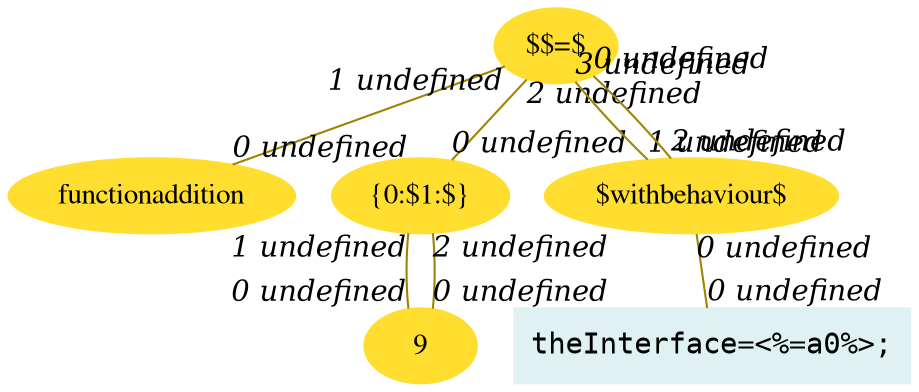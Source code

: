 digraph g{node_5062 [shape="ellipse", style="filled", color="#ffde2f", fontname="Times", label="9" ]
node_5070 [shape="ellipse", style="filled", color="#ffde2f", fontname="Times", label="functionaddition" ]
node_5071 [shape="ellipse", style="filled", color="#ffde2f", fontname="Times", label="{0:$1:$}" ]
node_5072 [shape="ellipse", style="filled", color="#ffde2f", fontname="Times", label="$$=$" ]
node_5073 [shape="ellipse", style="filled", color="#ffde2f", fontname="Times", label="$withbehaviour$" ]
node_5097 [shape="box", style="filled", color="#dff1f2", fontname="Courier", label="theInterface=<%=a0%>;
" ]
node_5072 -> node_5070 [dir=none, arrowHead=none, fontname="Times-Italic", arrowsize=1, color="#9d8400", label="",  headlabel="0 undefined", taillabel="1 undefined" ]
node_5072 -> node_5071 [dir=none, arrowHead=none, fontname="Times-Italic", arrowsize=1, color="#9d8400", label="",  headlabel="0 undefined", taillabel="2 undefined" ]
node_5073 -> node_5072 [dir=none, arrowHead=none, fontname="Times-Italic", arrowsize=1, color="#9d8400", label="",  headlabel="0 undefined", taillabel="2 undefined" ]
node_5071 -> node_5062 [dir=none, arrowHead=none, fontname="Times-Italic", arrowsize=1, color="#9d8400", label="",  headlabel="0 undefined", taillabel="1 undefined" ]
node_5071 -> node_5062 [dir=none, arrowHead=none, fontname="Times-Italic", arrowsize=1, color="#9d8400", label="",  headlabel="0 undefined", taillabel="2 undefined" ]
node_5073 -> node_5097 [dir=none, arrowHead=none, fontname="Times-Italic", arrowsize=1, color="#9d8400", label="",  headlabel="0 undefined", taillabel="0 undefined" ]
node_5072 -> node_5073 [dir=none, arrowHead=none, fontname="Times-Italic", arrowsize=1, color="#9d8400", label="",  headlabel="1 undefined", taillabel="3 undefined" ]
}